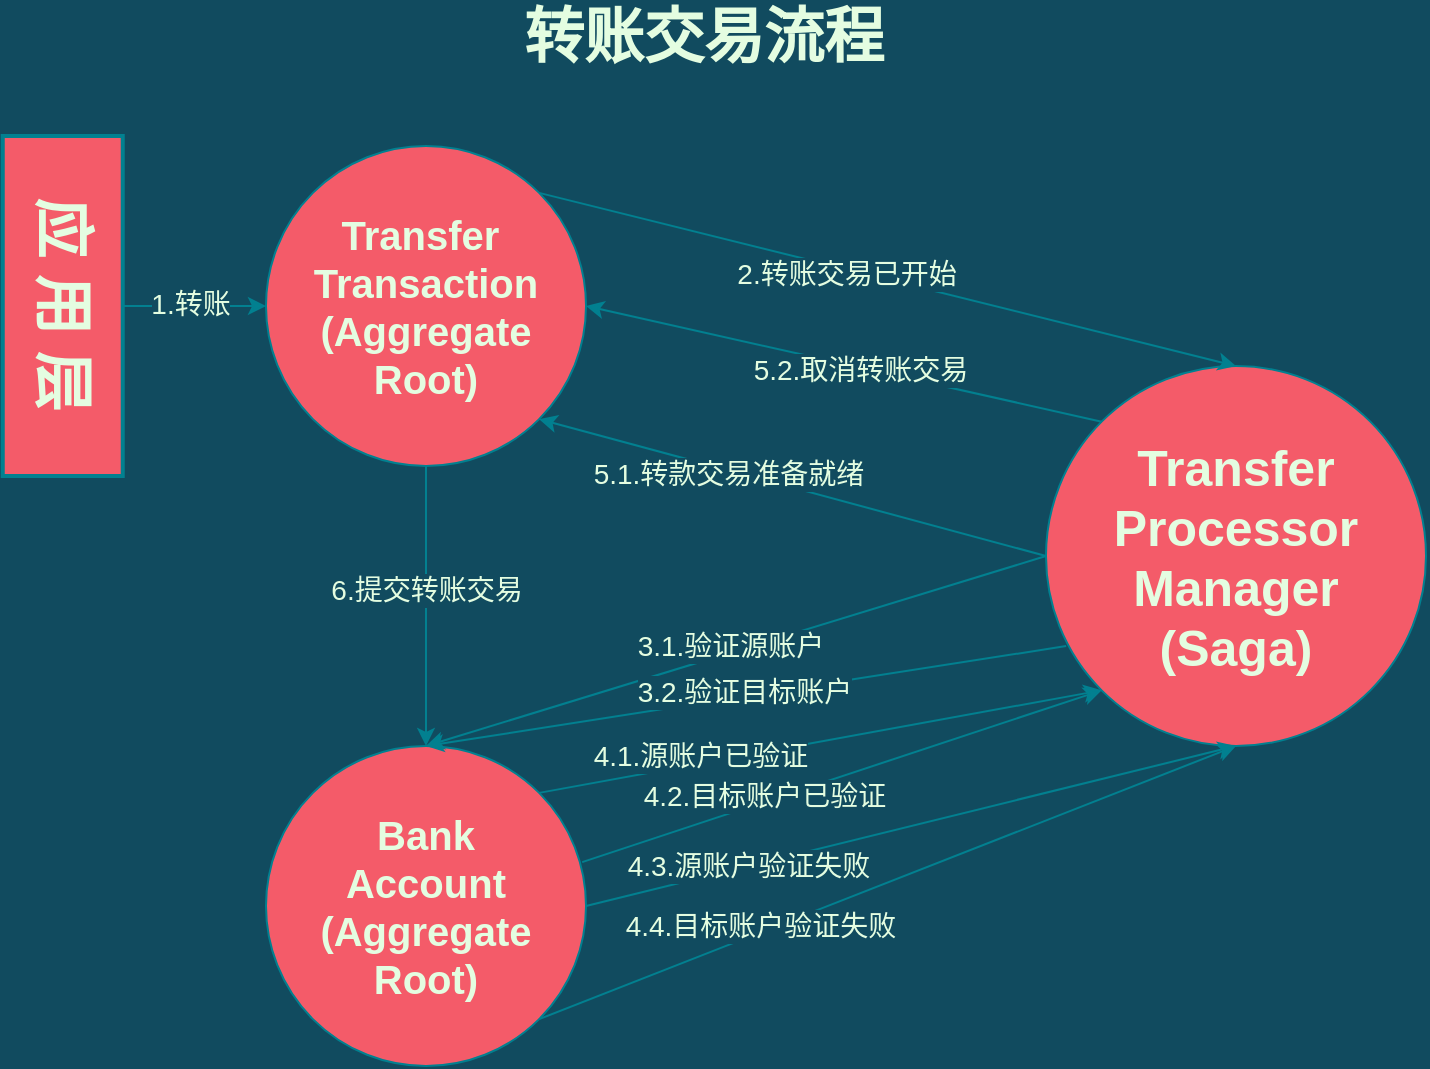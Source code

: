 <mxfile version="13.8.0" type="device"><diagram id="0JXJwRziPdHUfdTblAuO" name="第 1 页"><mxGraphModel dx="1422" dy="762" grid="1" gridSize="10" guides="1" tooltips="1" connect="1" arrows="1" fold="1" page="1" pageScale="1" pageWidth="827" pageHeight="1169" background="#114B5F" math="0" shadow="0"><root><mxCell id="0"/><mxCell id="1" parent="0"/><mxCell id="wj63rYpQbDt9dDexQToY-3" value="Bank&lt;br style=&quot;font-size: 20px&quot;&gt;Account&lt;br style=&quot;font-size: 20px&quot;&gt;(Aggregate&lt;br&gt;Root)" style="ellipse;whiteSpace=wrap;html=1;aspect=fixed;fillColor=#F45B69;strokeColor=#028090;fontColor=#E4FDE1;fontSize=20;fontStyle=1;" vertex="1" parent="1"><mxGeometry x="195" y="380" width="160" height="160" as="geometry"/></mxCell><mxCell id="wj63rYpQbDt9dDexQToY-4" value="Transfer&amp;nbsp;&lt;br style=&quot;font-size: 20px&quot;&gt;Transaction&lt;br style=&quot;font-size: 20px&quot;&gt;(Aggregate&lt;br&gt;Root)" style="ellipse;whiteSpace=wrap;html=1;aspect=fixed;fillColor=#F45B69;strokeColor=#028090;fontColor=#E4FDE1;fontSize=20;fontStyle=1;" vertex="1" parent="1"><mxGeometry x="195" y="80" width="160" height="160" as="geometry"/></mxCell><mxCell id="wj63rYpQbDt9dDexQToY-5" value="" style="whiteSpace=wrap;html=1;direction=south;fontColor=#E4FDE1;fillColor=#F45B69;labelBorderColor=#FFC000;strokeWidth=2;strokeColor=#028090;" vertex="1" parent="1"><mxGeometry x="63.37" y="75" width="60" height="170" as="geometry"/></mxCell><mxCell id="wj63rYpQbDt9dDexQToY-6" value="应 用 层" style="text;html=1;strokeColor=none;fillColor=none;align=center;verticalAlign=middle;whiteSpace=wrap;rotation=90;fontStyle=1;fontSize=30;fontColor=#E4FDE1;" vertex="1" parent="1"><mxGeometry x="35" y="150" width="116.75" height="20" as="geometry"/></mxCell><mxCell id="wj63rYpQbDt9dDexQToY-7" value="Transfer&lt;br&gt;Processor&lt;br style=&quot;font-size: 25px&quot;&gt;Manager&lt;br style=&quot;font-size: 25px&quot;&gt;(Saga)" style="ellipse;whiteSpace=wrap;html=1;aspect=fixed;fillColor=#F45B69;strokeColor=#028090;fontColor=#E4FDE1;fontSize=25;fontStyle=1;" vertex="1" parent="1"><mxGeometry x="585" y="190" width="190" height="190" as="geometry"/></mxCell><mxCell id="wj63rYpQbDt9dDexQToY-8" value="" style="endArrow=classic;html=1;fontSize=25;fontColor=#E4FDE1;entryX=0;entryY=0.5;entryDx=0;entryDy=0;exitX=0.5;exitY=0;exitDx=0;exitDy=0;strokeColor=#028090;labelBackgroundColor=#114B5F;" edge="1" parent="1" source="wj63rYpQbDt9dDexQToY-5" target="wj63rYpQbDt9dDexQToY-4"><mxGeometry width="50" height="50" relative="1" as="geometry"><mxPoint x="35" y="320" as="sourcePoint"/><mxPoint x="85" y="270" as="targetPoint"/></mxGeometry></mxCell><mxCell id="wj63rYpQbDt9dDexQToY-9" value="1.转账" style="edgeLabel;html=1;align=center;verticalAlign=middle;resizable=0;points=[];fontSize=14;fontColor=#E4FDE1;fontStyle=0;labelBackgroundColor=#114B5F;" vertex="1" connectable="0" parent="wj63rYpQbDt9dDexQToY-8"><mxGeometry x="-0.082" y="1" relative="1" as="geometry"><mxPoint as="offset"/></mxGeometry></mxCell><mxCell id="wj63rYpQbDt9dDexQToY-10" value="" style="endArrow=classic;html=1;fontSize=14;fontColor=#E4FDE1;exitX=1;exitY=0;exitDx=0;exitDy=0;strokeColor=#028090;entryX=0.5;entryY=0;entryDx=0;entryDy=0;labelBackgroundColor=#114B5F;" edge="1" parent="1" source="wj63rYpQbDt9dDexQToY-4" target="wj63rYpQbDt9dDexQToY-7"><mxGeometry width="50" height="50" relative="1" as="geometry"><mxPoint x="355" y="270" as="sourcePoint"/><mxPoint x="405" y="220" as="targetPoint"/></mxGeometry></mxCell><mxCell id="wj63rYpQbDt9dDexQToY-11" value="&lt;span style=&quot;&quot;&gt;2.转账交易已开始&lt;/span&gt;" style="edgeLabel;html=1;align=center;verticalAlign=middle;resizable=0;points=[];fontSize=14;fontColor=#E4FDE1;labelBackgroundColor=#114B5F;" vertex="1" connectable="0" parent="wj63rYpQbDt9dDexQToY-10"><mxGeometry x="-0.296" y="-1" relative="1" as="geometry"><mxPoint x="31.03" y="8.95" as="offset"/></mxGeometry></mxCell><mxCell id="wj63rYpQbDt9dDexQToY-12" value="" style="endArrow=classic;html=1;fontSize=14;fontColor=#E4FDE1;entryX=0.5;entryY=0;entryDx=0;entryDy=0;exitX=0;exitY=0.5;exitDx=0;exitDy=0;strokeColor=#028090;labelBackgroundColor=#114B5F;" edge="1" parent="1" source="wj63rYpQbDt9dDexQToY-7" target="wj63rYpQbDt9dDexQToY-3"><mxGeometry width="50" height="50" relative="1" as="geometry"><mxPoint x="565" y="500" as="sourcePoint"/><mxPoint x="615" y="450" as="targetPoint"/></mxGeometry></mxCell><mxCell id="wj63rYpQbDt9dDexQToY-13" value="3.1.验证源账户" style="edgeLabel;html=1;align=center;verticalAlign=middle;resizable=0;points=[];fontSize=14;fontColor=#E4FDE1;labelBackgroundColor=#114B5F;" vertex="1" connectable="0" parent="wj63rYpQbDt9dDexQToY-12"><mxGeometry x="-0.182" y="3" relative="1" as="geometry"><mxPoint x="-32.15" y="3.41" as="offset"/></mxGeometry></mxCell><mxCell id="wj63rYpQbDt9dDexQToY-14" value="" style="endArrow=classic;html=1;fontSize=14;fontColor=#E4FDE1;strokeColor=#028090;entryX=0;entryY=1;entryDx=0;entryDy=0;exitX=1;exitY=0;exitDx=0;exitDy=0;labelBackgroundColor=#114B5F;" edge="1" parent="1" source="wj63rYpQbDt9dDexQToY-3" target="wj63rYpQbDt9dDexQToY-7"><mxGeometry width="50" height="50" relative="1" as="geometry"><mxPoint x="346" y="422" as="sourcePoint"/><mxPoint x="580" y="340" as="targetPoint"/></mxGeometry></mxCell><mxCell id="wj63rYpQbDt9dDexQToY-15" value="4.1.源账户已验证" style="edgeLabel;html=1;align=center;verticalAlign=middle;resizable=0;points=[];fontSize=14;fontColor=#E4FDE1;labelBackgroundColor=#114B5F;" vertex="1" connectable="0" parent="wj63rYpQbDt9dDexQToY-14"><mxGeometry x="-0.349" relative="1" as="geometry"><mxPoint x="-10.87" y="-1.76" as="offset"/></mxGeometry></mxCell><mxCell id="wj63rYpQbDt9dDexQToY-16" value="" style="endArrow=classic;html=1;fontSize=14;fontColor=#E4FDE1;entryX=1;entryY=1;entryDx=0;entryDy=0;exitX=0;exitY=0.5;exitDx=0;exitDy=0;strokeColor=#028090;labelBackgroundColor=#114B5F;" edge="1" parent="1" source="wj63rYpQbDt9dDexQToY-7" target="wj63rYpQbDt9dDexQToY-4"><mxGeometry width="50" height="50" relative="1" as="geometry"><mxPoint x="195" y="350" as="sourcePoint"/><mxPoint x="245" y="300" as="targetPoint"/></mxGeometry></mxCell><mxCell id="wj63rYpQbDt9dDexQToY-17" value="5.1.转款交易准备就绪" style="edgeLabel;html=1;align=center;verticalAlign=middle;resizable=0;points=[];fontSize=14;fontColor=#E4FDE1;labelBackgroundColor=#114B5F;" vertex="1" connectable="0" parent="wj63rYpQbDt9dDexQToY-16"><mxGeometry x="0.316" y="-1" relative="1" as="geometry"><mxPoint x="7.31" y="4.2" as="offset"/></mxGeometry></mxCell><mxCell id="wj63rYpQbDt9dDexQToY-18" value="" style="endArrow=classic;html=1;fontSize=14;fontColor=#E4FDE1;entryX=0.5;entryY=0;entryDx=0;entryDy=0;exitX=0.5;exitY=1;exitDx=0;exitDy=0;strokeColor=#028090;labelBackgroundColor=#114B5F;" edge="1" parent="1" source="wj63rYpQbDt9dDexQToY-4" target="wj63rYpQbDt9dDexQToY-3"><mxGeometry width="50" height="50" relative="1" as="geometry"><mxPoint x="255" y="410" as="sourcePoint"/><mxPoint x="305" y="360" as="targetPoint"/></mxGeometry></mxCell><mxCell id="wj63rYpQbDt9dDexQToY-19" value="6.提交转账交易" style="edgeLabel;html=1;align=center;verticalAlign=middle;resizable=0;points=[];fontSize=14;fontColor=#E4FDE1;labelBackgroundColor=#114B5F;" vertex="1" connectable="0" parent="wj63rYpQbDt9dDexQToY-18"><mxGeometry x="-0.229" y="1" relative="1" as="geometry"><mxPoint x="-1" y="8" as="offset"/></mxGeometry></mxCell><mxCell id="wj63rYpQbDt9dDexQToY-20" value="转账交易流程" style="text;html=1;strokeColor=none;fillColor=none;align=center;verticalAlign=middle;whiteSpace=wrap;fontSize=30;fontStyle=1;fontColor=#E4FDE1;" vertex="1" parent="1"><mxGeometry x="299" y="10" width="230" height="30" as="geometry"/></mxCell><mxCell id="wj63rYpQbDt9dDexQToY-21" value="" style="endArrow=classic;html=1;fontSize=20;entryX=0.5;entryY=1;entryDx=0;entryDy=0;exitX=1;exitY=0.5;exitDx=0;exitDy=0;strokeColor=#028090;fontColor=#E4FDE1;labelBackgroundColor=#114B5F;" edge="1" parent="1" source="wj63rYpQbDt9dDexQToY-3" target="wj63rYpQbDt9dDexQToY-7"><mxGeometry width="50" height="50" relative="1" as="geometry"><mxPoint x="525" y="550" as="sourcePoint"/><mxPoint x="575" y="500" as="targetPoint"/></mxGeometry></mxCell><mxCell id="wj63rYpQbDt9dDexQToY-22" value="4.3.源账户验证失败" style="edgeLabel;html=1;align=center;verticalAlign=middle;resizable=0;points=[];fontSize=14;fontColor=#E4FDE1;labelBackgroundColor=#114B5F;" vertex="1" connectable="0" parent="wj63rYpQbDt9dDexQToY-21"><mxGeometry x="-0.114" y="1" relative="1" as="geometry"><mxPoint x="-63.47" y="16.35" as="offset"/></mxGeometry></mxCell><mxCell id="wj63rYpQbDt9dDexQToY-23" value="" style="endArrow=classic;html=1;strokeColor=#028090;fillColor=#F45B69;fontColor=#E4FDE1;exitX=0;exitY=0;exitDx=0;exitDy=0;entryX=1;entryY=0.5;entryDx=0;entryDy=0;labelBackgroundColor=#114B5F;" edge="1" parent="1" source="wj63rYpQbDt9dDexQToY-7" target="wj63rYpQbDt9dDexQToY-4"><mxGeometry width="50" height="50" relative="1" as="geometry"><mxPoint x="605" y="500" as="sourcePoint"/><mxPoint x="356" y="170" as="targetPoint"/></mxGeometry></mxCell><mxCell id="wj63rYpQbDt9dDexQToY-24" value="5.2.取消转账交易" style="edgeLabel;html=1;align=center;verticalAlign=middle;resizable=0;points=[];fontSize=14;fontColor=#E4FDE1;labelBackgroundColor=#114B5F;" vertex="1" connectable="0" parent="wj63rYpQbDt9dDexQToY-23"><mxGeometry x="-0.116" relative="1" as="geometry"><mxPoint x="-7" as="offset"/></mxGeometry></mxCell><mxCell id="wj63rYpQbDt9dDexQToY-26" value="" style="endArrow=classic;html=1;fontSize=20;entryX=0.5;entryY=0;entryDx=0;entryDy=0;strokeColor=#028090;fontColor=#E4FDE1;exitX=0.053;exitY=0.737;exitDx=0;exitDy=0;exitPerimeter=0;labelBackgroundColor=#114B5F;" edge="1" parent="1" source="wj63rYpQbDt9dDexQToY-7" target="wj63rYpQbDt9dDexQToY-3"><mxGeometry width="50" height="50" relative="1" as="geometry"><mxPoint x="341.569" y="526.569" as="sourcePoint"/><mxPoint x="570" y="390" as="targetPoint"/></mxGeometry></mxCell><mxCell id="wj63rYpQbDt9dDexQToY-27" value="3.2.验证目标账户" style="edgeLabel;html=1;align=center;verticalAlign=middle;resizable=0;points=[];fontSize=14;fontColor=#E4FDE1;labelBackgroundColor=#114B5F;" vertex="1" connectable="0" parent="wj63rYpQbDt9dDexQToY-26"><mxGeometry x="-0.114" y="1" relative="1" as="geometry"><mxPoint x="-19.66" as="offset"/></mxGeometry></mxCell><mxCell id="wj63rYpQbDt9dDexQToY-28" value="" style="endArrow=classic;html=1;fontSize=14;fontColor=#E4FDE1;exitX=0.988;exitY=0.363;exitDx=0;exitDy=0;strokeColor=#028090;entryX=0;entryY=1;entryDx=0;entryDy=0;exitPerimeter=0;labelBackgroundColor=#114B5F;" edge="1" parent="1" source="wj63rYpQbDt9dDexQToY-3" target="wj63rYpQbDt9dDexQToY-7"><mxGeometry width="50" height="50" relative="1" as="geometry"><mxPoint x="365" y="445.82" as="sourcePoint"/><mxPoint x="602" y="350" as="targetPoint"/></mxGeometry></mxCell><mxCell id="wj63rYpQbDt9dDexQToY-29" value="4.2.目标账户已验证" style="edgeLabel;html=1;align=center;verticalAlign=middle;resizable=0;points=[];fontSize=14;fontColor=#E4FDE1;labelBackgroundColor=#114B5F;" vertex="1" connectable="0" parent="wj63rYpQbDt9dDexQToY-28"><mxGeometry x="-0.349" relative="1" as="geometry"><mxPoint x="6.05" y="-5.37" as="offset"/></mxGeometry></mxCell><mxCell id="wj63rYpQbDt9dDexQToY-30" value="" style="endArrow=classic;html=1;fontSize=20;entryX=0.5;entryY=1;entryDx=0;entryDy=0;exitX=1;exitY=1;exitDx=0;exitDy=0;strokeColor=#028090;fontColor=#E4FDE1;labelBackgroundColor=#114B5F;" edge="1" parent="1" source="wj63rYpQbDt9dDexQToY-3" target="wj63rYpQbDt9dDexQToY-7"><mxGeometry width="50" height="50" relative="1" as="geometry"><mxPoint x="365" y="470" as="sourcePoint"/><mxPoint x="690" y="390" as="targetPoint"/></mxGeometry></mxCell><mxCell id="wj63rYpQbDt9dDexQToY-31" value="4.4.目标账户验证失败" style="edgeLabel;html=1;align=center;verticalAlign=middle;resizable=0;points=[];fontSize=14;fontColor=#E4FDE1;labelBackgroundColor=#114B5F;" vertex="1" connectable="0" parent="wj63rYpQbDt9dDexQToY-30"><mxGeometry x="-0.114" y="1" relative="1" as="geometry"><mxPoint x="-43.76" y="14.94" as="offset"/></mxGeometry></mxCell></root></mxGraphModel></diagram></mxfile>